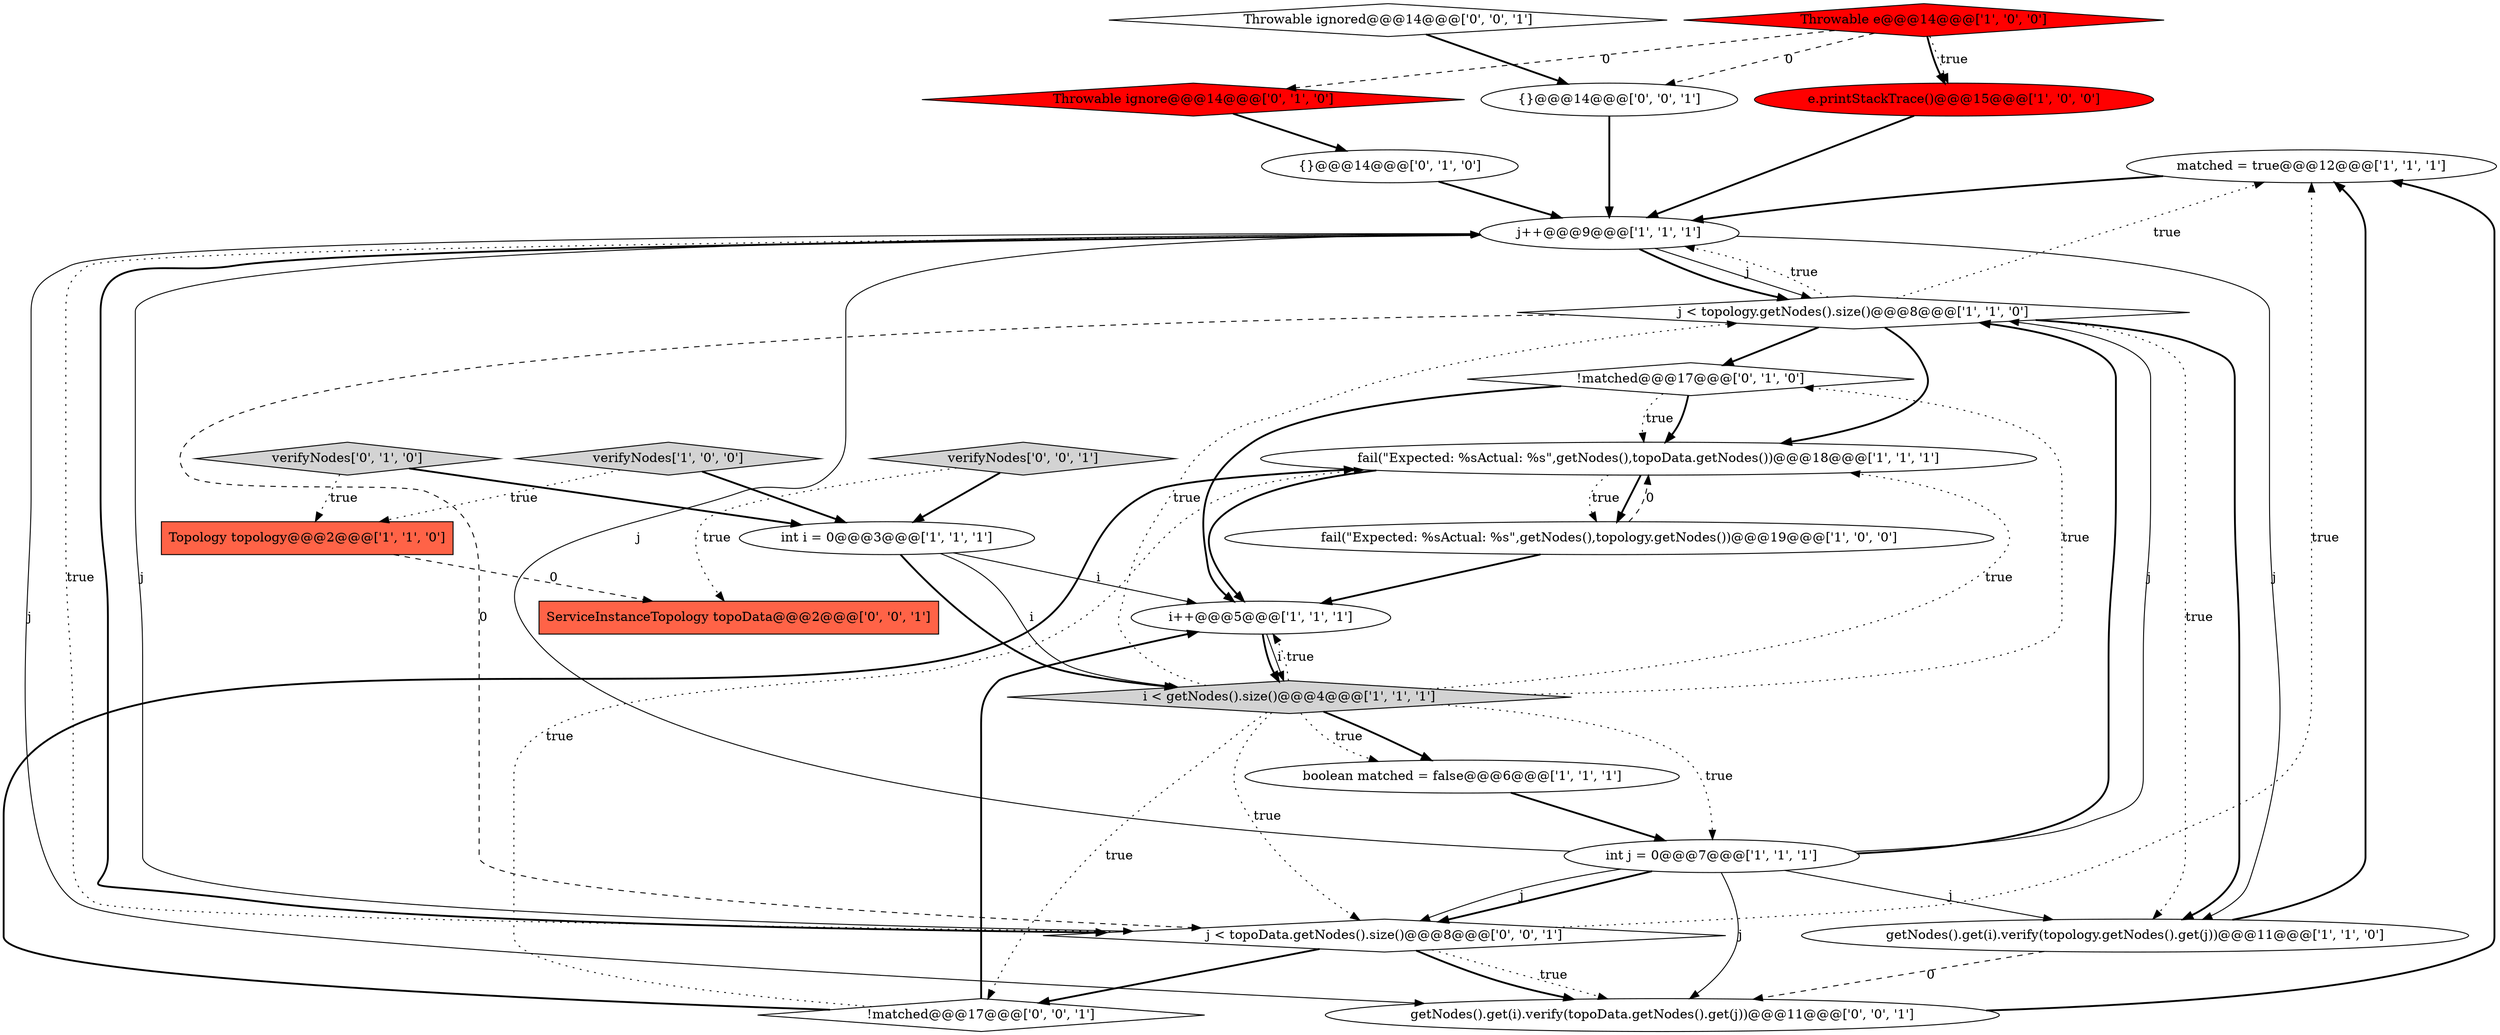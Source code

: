 digraph {
4 [style = filled, label = "matched = true@@@12@@@['1', '1', '1']", fillcolor = white, shape = ellipse image = "AAA0AAABBB1BBB"];
20 [style = filled, label = "getNodes().get(i).verify(topoData.getNodes().get(j))@@@11@@@['0', '0', '1']", fillcolor = white, shape = ellipse image = "AAA0AAABBB3BBB"];
3 [style = filled, label = "Topology topology@@@2@@@['1', '1', '0']", fillcolor = tomato, shape = box image = "AAA0AAABBB1BBB"];
24 [style = filled, label = "ServiceInstanceTopology topoData@@@2@@@['0', '0', '1']", fillcolor = tomato, shape = box image = "AAA0AAABBB3BBB"];
12 [style = filled, label = "fail(\"Expected: %sActual: %s\",getNodes(),topology.getNodes())@@@19@@@['1', '0', '0']", fillcolor = white, shape = ellipse image = "AAA0AAABBB1BBB"];
8 [style = filled, label = "boolean matched = false@@@6@@@['1', '1', '1']", fillcolor = white, shape = ellipse image = "AAA0AAABBB1BBB"];
9 [style = filled, label = "Throwable e@@@14@@@['1', '0', '0']", fillcolor = red, shape = diamond image = "AAA1AAABBB1BBB"];
6 [style = filled, label = "j < topology.getNodes().size()@@@8@@@['1', '1', '0']", fillcolor = white, shape = diamond image = "AAA0AAABBB1BBB"];
0 [style = filled, label = "fail(\"Expected: %sActual: %s\",getNodes(),topoData.getNodes())@@@18@@@['1', '1', '1']", fillcolor = white, shape = ellipse image = "AAA0AAABBB1BBB"];
23 [style = filled, label = "{}@@@14@@@['0', '0', '1']", fillcolor = white, shape = ellipse image = "AAA0AAABBB3BBB"];
21 [style = filled, label = "j < topoData.getNodes().size()@@@8@@@['0', '0', '1']", fillcolor = white, shape = diamond image = "AAA0AAABBB3BBB"];
19 [style = filled, label = "Throwable ignored@@@14@@@['0', '0', '1']", fillcolor = white, shape = diamond image = "AAA0AAABBB3BBB"];
13 [style = filled, label = "j++@@@9@@@['1', '1', '1']", fillcolor = white, shape = ellipse image = "AAA0AAABBB1BBB"];
11 [style = filled, label = "getNodes().get(i).verify(topology.getNodes().get(j))@@@11@@@['1', '1', '0']", fillcolor = white, shape = ellipse image = "AAA0AAABBB1BBB"];
2 [style = filled, label = "int i = 0@@@3@@@['1', '1', '1']", fillcolor = white, shape = ellipse image = "AAA0AAABBB1BBB"];
22 [style = filled, label = "verifyNodes['0', '0', '1']", fillcolor = lightgray, shape = diamond image = "AAA0AAABBB3BBB"];
15 [style = filled, label = "{}@@@14@@@['0', '1', '0']", fillcolor = white, shape = ellipse image = "AAA0AAABBB2BBB"];
17 [style = filled, label = "verifyNodes['0', '1', '0']", fillcolor = lightgray, shape = diamond image = "AAA0AAABBB2BBB"];
25 [style = filled, label = "!matched@@@17@@@['0', '0', '1']", fillcolor = white, shape = diamond image = "AAA0AAABBB3BBB"];
14 [style = filled, label = "e.printStackTrace()@@@15@@@['1', '0', '0']", fillcolor = red, shape = ellipse image = "AAA1AAABBB1BBB"];
5 [style = filled, label = "i < getNodes().size()@@@4@@@['1', '1', '1']", fillcolor = lightgray, shape = diamond image = "AAA0AAABBB1BBB"];
16 [style = filled, label = "!matched@@@17@@@['0', '1', '0']", fillcolor = white, shape = diamond image = "AAA0AAABBB2BBB"];
18 [style = filled, label = "Throwable ignore@@@14@@@['0', '1', '0']", fillcolor = red, shape = diamond image = "AAA1AAABBB2BBB"];
7 [style = filled, label = "i++@@@5@@@['1', '1', '1']", fillcolor = white, shape = ellipse image = "AAA0AAABBB1BBB"];
1 [style = filled, label = "verifyNodes['1', '0', '0']", fillcolor = lightgray, shape = diamond image = "AAA0AAABBB1BBB"];
10 [style = filled, label = "int j = 0@@@7@@@['1', '1', '1']", fillcolor = white, shape = ellipse image = "AAA0AAABBB1BBB"];
25->0 [style = bold, label=""];
6->21 [style = dashed, label="0"];
5->8 [style = bold, label=""];
8->10 [style = bold, label=""];
0->12 [style = dotted, label="true"];
16->0 [style = bold, label=""];
15->13 [style = bold, label=""];
21->20 [style = dotted, label="true"];
22->2 [style = bold, label=""];
11->20 [style = dashed, label="0"];
5->10 [style = dotted, label="true"];
9->18 [style = dashed, label="0"];
0->12 [style = bold, label=""];
6->13 [style = dotted, label="true"];
11->4 [style = bold, label=""];
4->13 [style = bold, label=""];
18->15 [style = bold, label=""];
16->7 [style = bold, label=""];
3->24 [style = dashed, label="0"];
13->6 [style = solid, label="j"];
5->6 [style = dotted, label="true"];
25->0 [style = dotted, label="true"];
6->0 [style = bold, label=""];
10->21 [style = bold, label=""];
10->21 [style = solid, label="j"];
21->25 [style = bold, label=""];
5->0 [style = dotted, label="true"];
22->24 [style = dotted, label="true"];
25->7 [style = bold, label=""];
21->4 [style = dotted, label="true"];
10->6 [style = bold, label=""];
13->11 [style = solid, label="j"];
12->7 [style = bold, label=""];
9->14 [style = dotted, label="true"];
17->3 [style = dotted, label="true"];
9->23 [style = dashed, label="0"];
20->4 [style = bold, label=""];
0->7 [style = bold, label=""];
1->3 [style = dotted, label="true"];
7->5 [style = solid, label="i"];
7->5 [style = bold, label=""];
10->6 [style = solid, label="j"];
21->20 [style = bold, label=""];
16->0 [style = dotted, label="true"];
17->2 [style = bold, label=""];
6->4 [style = dotted, label="true"];
5->25 [style = dotted, label="true"];
10->13 [style = solid, label="j"];
6->16 [style = bold, label=""];
13->21 [style = solid, label="j"];
23->13 [style = bold, label=""];
19->23 [style = bold, label=""];
6->11 [style = bold, label=""];
5->7 [style = dotted, label="true"];
5->16 [style = dotted, label="true"];
9->14 [style = bold, label=""];
10->20 [style = solid, label="j"];
5->21 [style = dotted, label="true"];
12->0 [style = dashed, label="0"];
21->13 [style = dotted, label="true"];
1->2 [style = bold, label=""];
14->13 [style = bold, label=""];
13->6 [style = bold, label=""];
5->8 [style = dotted, label="true"];
6->11 [style = dotted, label="true"];
13->20 [style = solid, label="j"];
13->21 [style = bold, label=""];
10->11 [style = solid, label="j"];
2->5 [style = solid, label="i"];
2->5 [style = bold, label=""];
2->7 [style = solid, label="i"];
}
